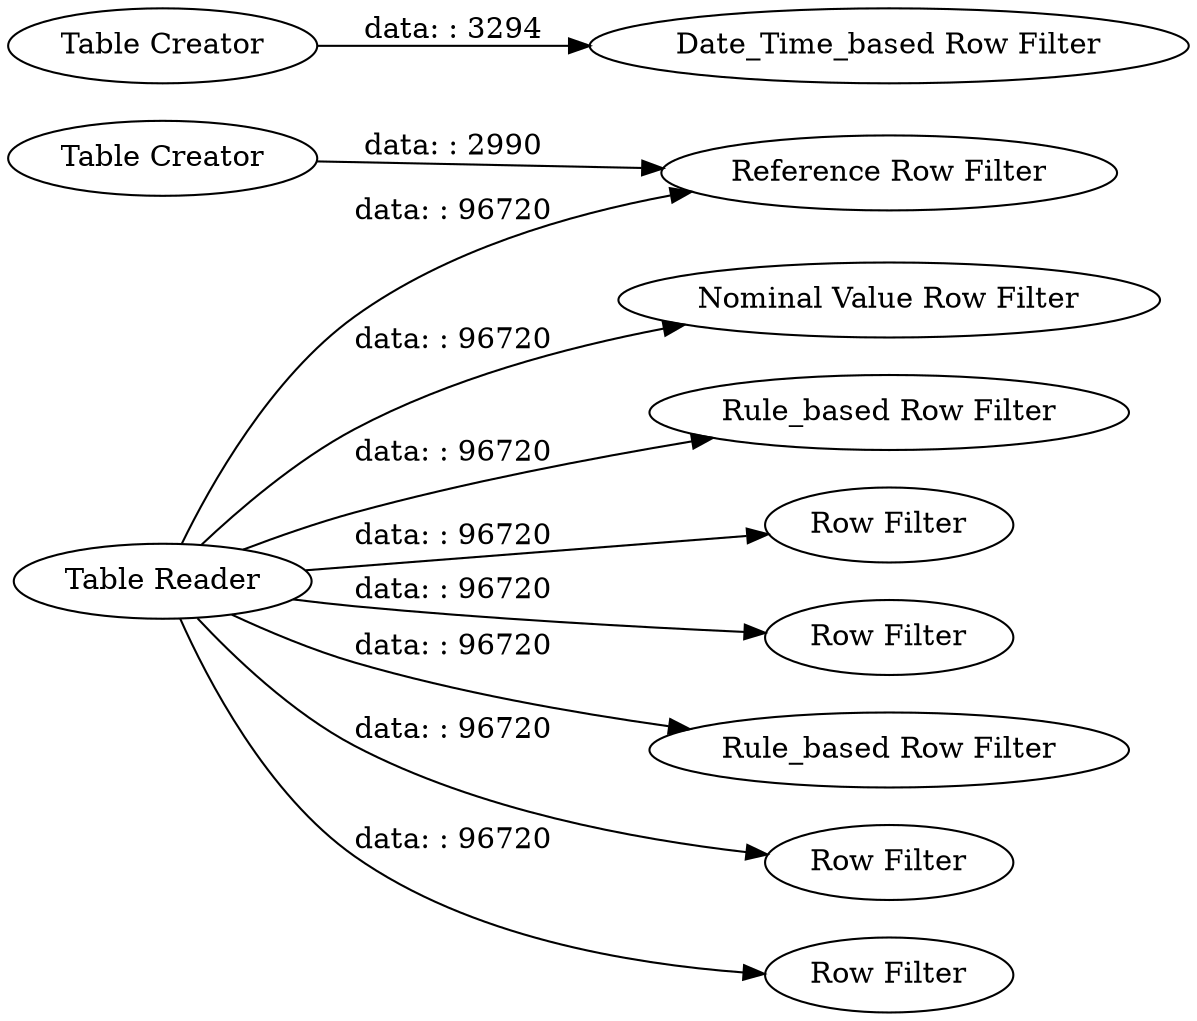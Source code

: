 digraph {
	"-2085933694228158295_9" [label="Table Creator"]
	"-2085933694228158295_11" [label="Table Creator"]
	"-2085933694228158295_10" [label="Nominal Value Row Filter"]
	"-2085933694228158295_6" [label="Rule_based Row Filter"]
	"-2085933694228158295_3" [label="Row Filter"]
	"-2085933694228158295_14" [label="Table Reader"]
	"-2085933694228158295_4" [label="Row Filter"]
	"-2085933694228158295_7" [label="Rule_based Row Filter"]
	"-2085933694228158295_5" [label="Row Filter"]
	"-2085933694228158295_8" [label="Reference Row Filter"]
	"-2085933694228158295_12" [label="Date_Time_based Row Filter"]
	"-2085933694228158295_2" [label="Row Filter"]
	"-2085933694228158295_11" -> "-2085933694228158295_12" [label="data: : 3294"]
	"-2085933694228158295_14" -> "-2085933694228158295_2" [label="data: : 96720"]
	"-2085933694228158295_14" -> "-2085933694228158295_3" [label="data: : 96720"]
	"-2085933694228158295_14" -> "-2085933694228158295_5" [label="data: : 96720"]
	"-2085933694228158295_14" -> "-2085933694228158295_10" [label="data: : 96720"]
	"-2085933694228158295_9" -> "-2085933694228158295_8" [label="data: : 2990"]
	"-2085933694228158295_14" -> "-2085933694228158295_4" [label="data: : 96720"]
	"-2085933694228158295_14" -> "-2085933694228158295_6" [label="data: : 96720"]
	"-2085933694228158295_14" -> "-2085933694228158295_8" [label="data: : 96720"]
	"-2085933694228158295_14" -> "-2085933694228158295_7" [label="data: : 96720"]
	rankdir=LR
}
